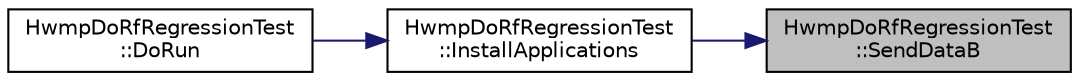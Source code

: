 digraph "HwmpDoRfRegressionTest::SendDataB"
{
 // LATEX_PDF_SIZE
  edge [fontname="Helvetica",fontsize="10",labelfontname="Helvetica",labelfontsize="10"];
  node [fontname="Helvetica",fontsize="10",shape=record];
  rankdir="RL";
  Node1 [label="HwmpDoRfRegressionTest\l::SendDataB",height=0.2,width=0.4,color="black", fillcolor="grey75", style="filled", fontcolor="black",tooltip="Send data B."];
  Node1 -> Node2 [dir="back",color="midnightblue",fontsize="10",style="solid",fontname="Helvetica"];
  Node2 [label="HwmpDoRfRegressionTest\l::InstallApplications",height=0.2,width=0.4,color="black", fillcolor="white", style="filled",URL="$class_hwmp_do_rf_regression_test.html#abf793b52b9897879d95442b67ba1b7ec",tooltip="Install application function."];
  Node2 -> Node3 [dir="back",color="midnightblue",fontsize="10",style="solid",fontname="Helvetica"];
  Node3 [label="HwmpDoRfRegressionTest\l::DoRun",height=0.2,width=0.4,color="black", fillcolor="white", style="filled",URL="$class_hwmp_do_rf_regression_test.html#a31af438e94ab7ed25d9837a3f47f77b0",tooltip="Implementation to actually run this TestCase."];
}
